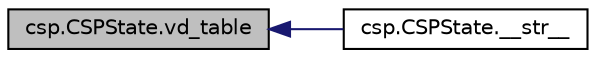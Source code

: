 digraph "csp.CSPState.vd_table"
{
  edge [fontname="Helvetica",fontsize="10",labelfontname="Helvetica",labelfontsize="10"];
  node [fontname="Helvetica",fontsize="10",shape=record];
  rankdir="LR";
  Node1 [label="csp.CSPState.vd_table",height=0.2,width=0.4,color="black", fillcolor="grey75", style="filled", fontcolor="black"];
  Node1 -> Node2 [dir="back",color="midnightblue",fontsize="10",style="solid",fontname="Helvetica"];
  Node2 [label="csp.CSPState.__str__",height=0.2,width=0.4,color="black", fillcolor="white", style="filled",URL="$classcsp_1_1_c_s_p_state.html#a81baea18e6bd4a2e1bb5c62ad6753ba6"];
}
